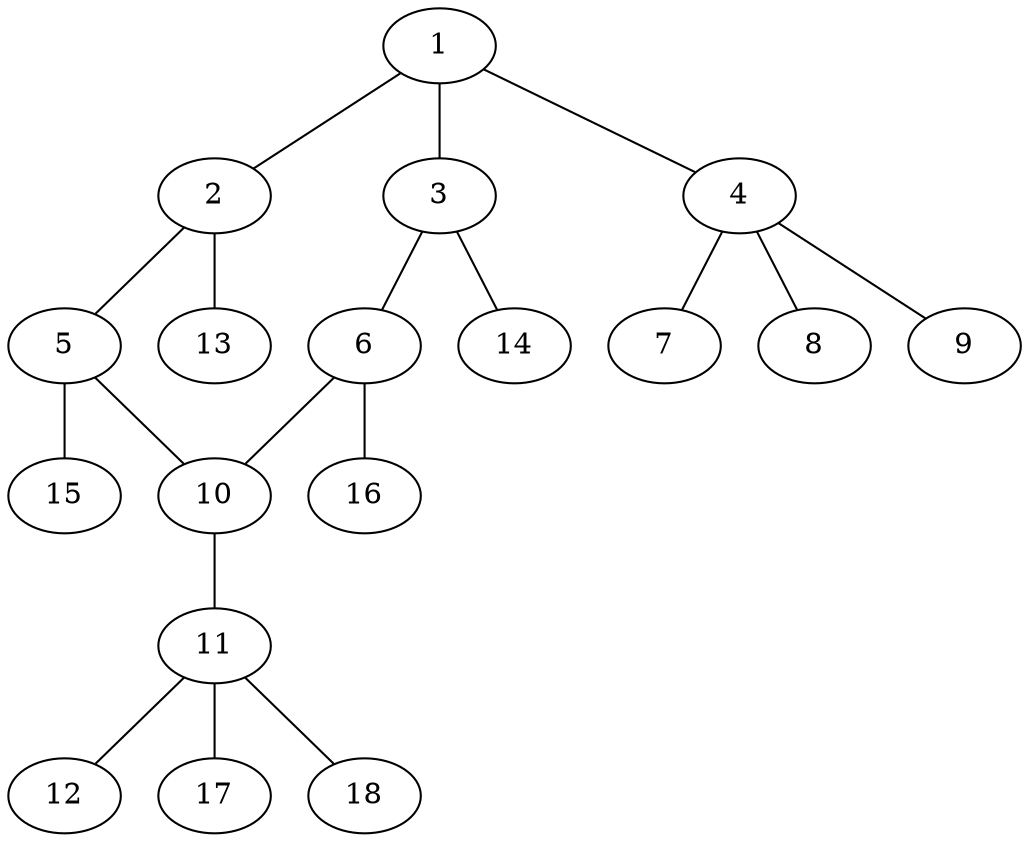graph molecule_3441 {
	1	 [chem=C];
	2	 [chem=C];
	1 -- 2	 [valence=2];
	3	 [chem=C];
	1 -- 3	 [valence=1];
	4	 [chem=C];
	1 -- 4	 [valence=1];
	5	 [chem=C];
	2 -- 5	 [valence=1];
	13	 [chem=H];
	2 -- 13	 [valence=1];
	6	 [chem=C];
	3 -- 6	 [valence=2];
	14	 [chem=H];
	3 -- 14	 [valence=1];
	7	 [chem=F];
	4 -- 7	 [valence=1];
	8	 [chem=F];
	4 -- 8	 [valence=1];
	9	 [chem=F];
	4 -- 9	 [valence=1];
	10	 [chem=C];
	5 -- 10	 [valence=2];
	15	 [chem=H];
	5 -- 15	 [valence=1];
	6 -- 10	 [valence=1];
	16	 [chem=H];
	6 -- 16	 [valence=1];
	11	 [chem=C];
	10 -- 11	 [valence=1];
	12	 [chem=Cl];
	11 -- 12	 [valence=1];
	17	 [chem=H];
	11 -- 17	 [valence=1];
	18	 [chem=H];
	11 -- 18	 [valence=1];
}

